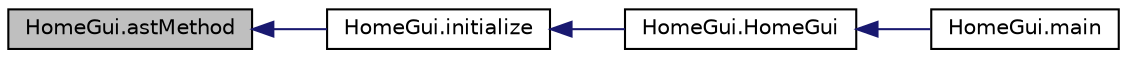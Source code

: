 digraph G
{
  edge [fontname="Helvetica",fontsize="10",labelfontname="Helvetica",labelfontsize="10"];
  node [fontname="Helvetica",fontsize="10",shape=record];
  rankdir="LR";
  Node1 [label="HomeGui.astMethod",height=0.2,width=0.4,color="black", fillcolor="grey75", style="filled" fontcolor="black"];
  Node1 -> Node2 [dir="back",color="midnightblue",fontsize="10",style="solid",fontname="Helvetica"];
  Node2 [label="HomeGui.initialize",height=0.2,width=0.4,color="black", fillcolor="white", style="filled",URL="$class_home_gui.html#a5e935834d62fe14dfda2c9884f1f7010",tooltip="Save operation."];
  Node2 -> Node3 [dir="back",color="midnightblue",fontsize="10",style="solid",fontname="Helvetica"];
  Node3 [label="HomeGui.HomeGui",height=0.2,width=0.4,color="black", fillcolor="white", style="filled",URL="$class_home_gui.html#add92e1cf71983b9cc6f70f040d3ea593",tooltip="Initialize GUI component and start the process."];
  Node3 -> Node4 [dir="back",color="midnightblue",fontsize="10",style="solid",fontname="Helvetica"];
  Node4 [label="HomeGui.main",height=0.2,width=0.4,color="black", fillcolor="white", style="filled",URL="$class_home_gui.html#a241867731938068ae82ae7d5e7371fa3",tooltip="Launch the application."];
}
